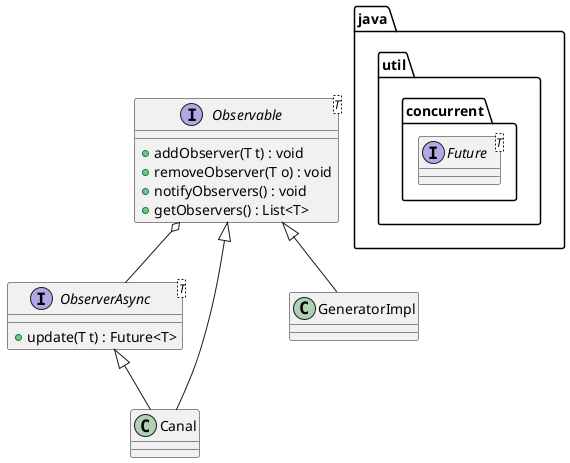 @startuml

'Observer asynchrone

package java.util.concurrent {
    interface Future<T>{

    }
}

interface ObserverAsync<T> {
    + update(T t) : Future<T>
}

interface Observable<T> {
    + addObserver(T t) : void
    + removeObserver(T o) : void
    + notifyObservers() : void
    + getObservers() : List<T>
}

Observable o-- ObserverAsync

ObserverAsync <|-- Canal

Observable <|-- Canal
Observable <|-- GeneratorImpl

@enduml
